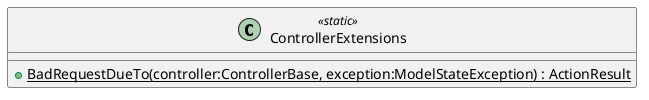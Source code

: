 @startuml
class ControllerExtensions <<static>> {
    + {static} BadRequestDueTo(controller:ControllerBase, exception:ModelStateException) : ActionResult
}
@enduml
